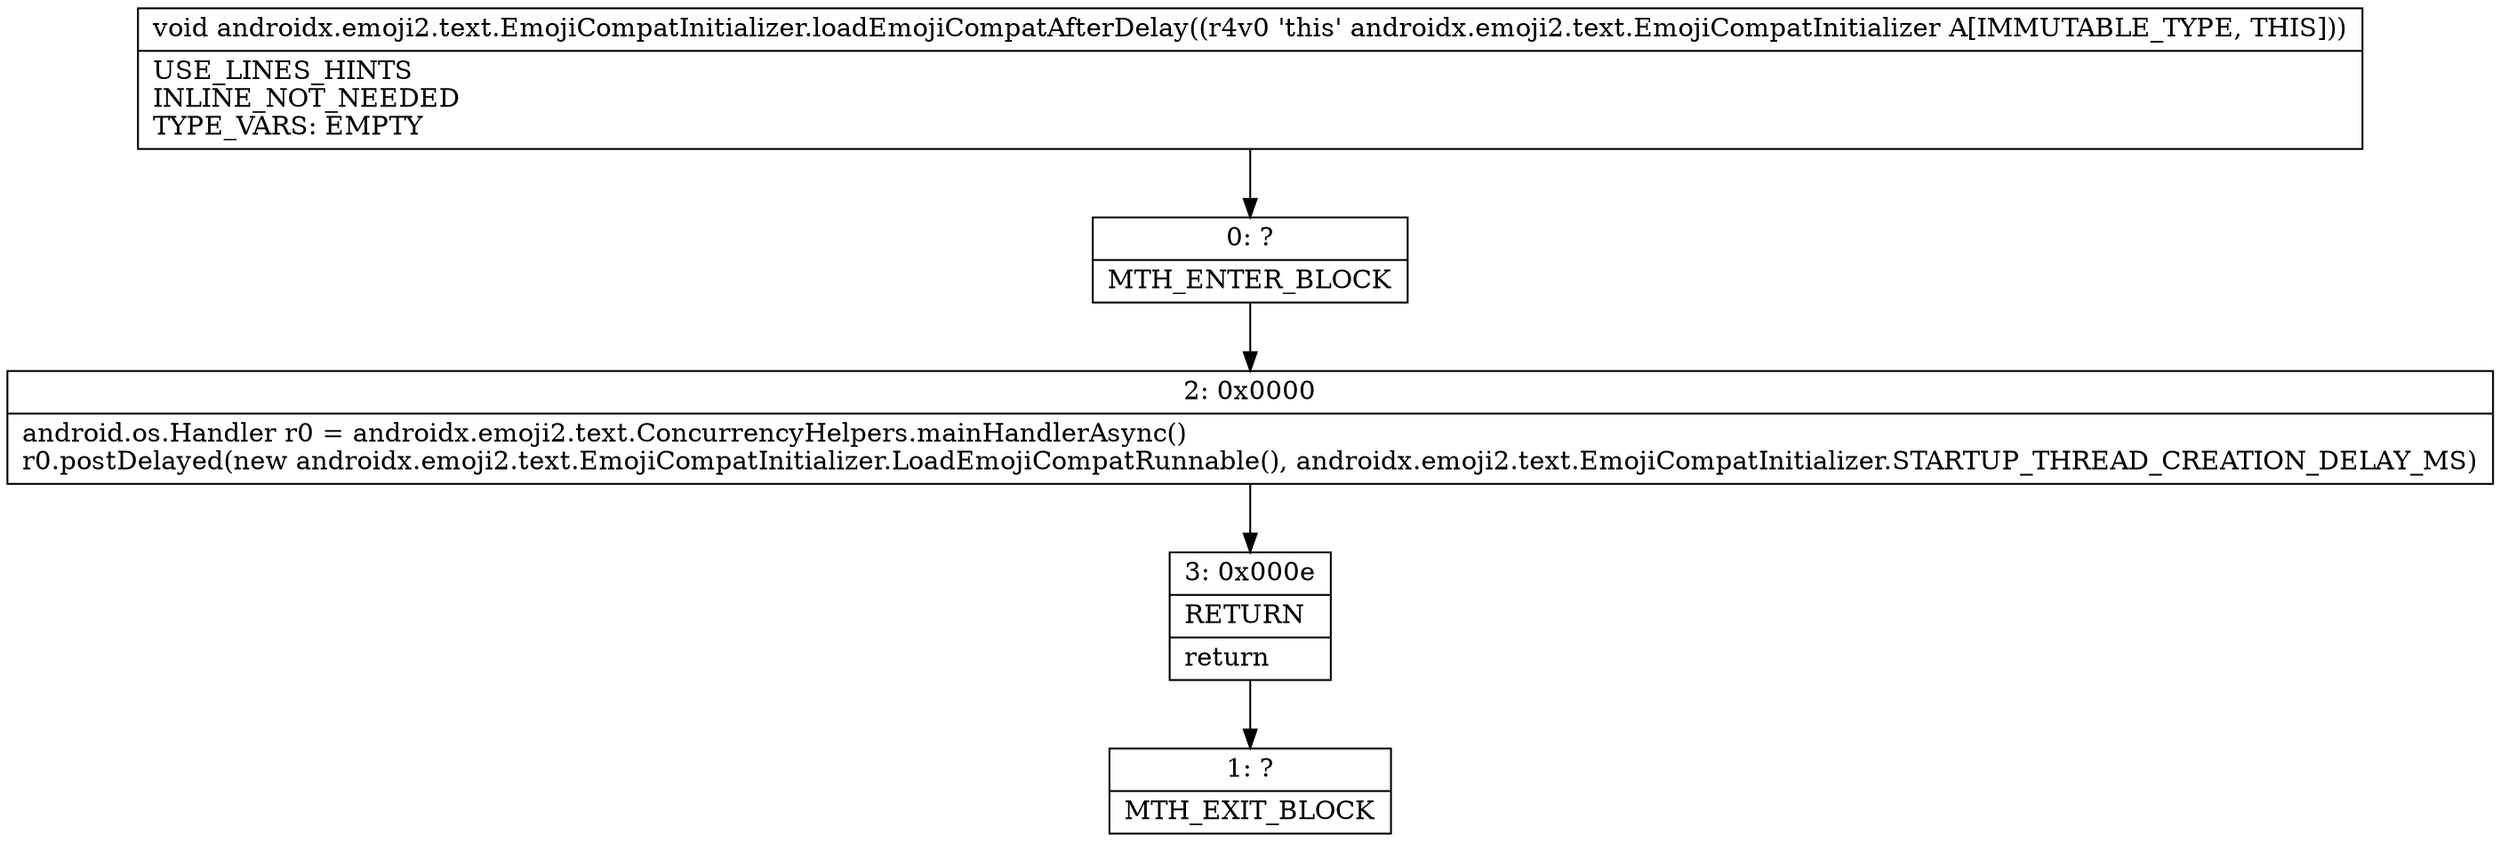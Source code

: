 digraph "CFG forandroidx.emoji2.text.EmojiCompatInitializer.loadEmojiCompatAfterDelay()V" {
Node_0 [shape=record,label="{0\:\ ?|MTH_ENTER_BLOCK\l}"];
Node_2 [shape=record,label="{2\:\ 0x0000|android.os.Handler r0 = androidx.emoji2.text.ConcurrencyHelpers.mainHandlerAsync()\lr0.postDelayed(new androidx.emoji2.text.EmojiCompatInitializer.LoadEmojiCompatRunnable(), androidx.emoji2.text.EmojiCompatInitializer.STARTUP_THREAD_CREATION_DELAY_MS)\l}"];
Node_3 [shape=record,label="{3\:\ 0x000e|RETURN\l|return\l}"];
Node_1 [shape=record,label="{1\:\ ?|MTH_EXIT_BLOCK\l}"];
MethodNode[shape=record,label="{void androidx.emoji2.text.EmojiCompatInitializer.loadEmojiCompatAfterDelay((r4v0 'this' androidx.emoji2.text.EmojiCompatInitializer A[IMMUTABLE_TYPE, THIS]))  | USE_LINES_HINTS\lINLINE_NOT_NEEDED\lTYPE_VARS: EMPTY\l}"];
MethodNode -> Node_0;Node_0 -> Node_2;
Node_2 -> Node_3;
Node_3 -> Node_1;
}


